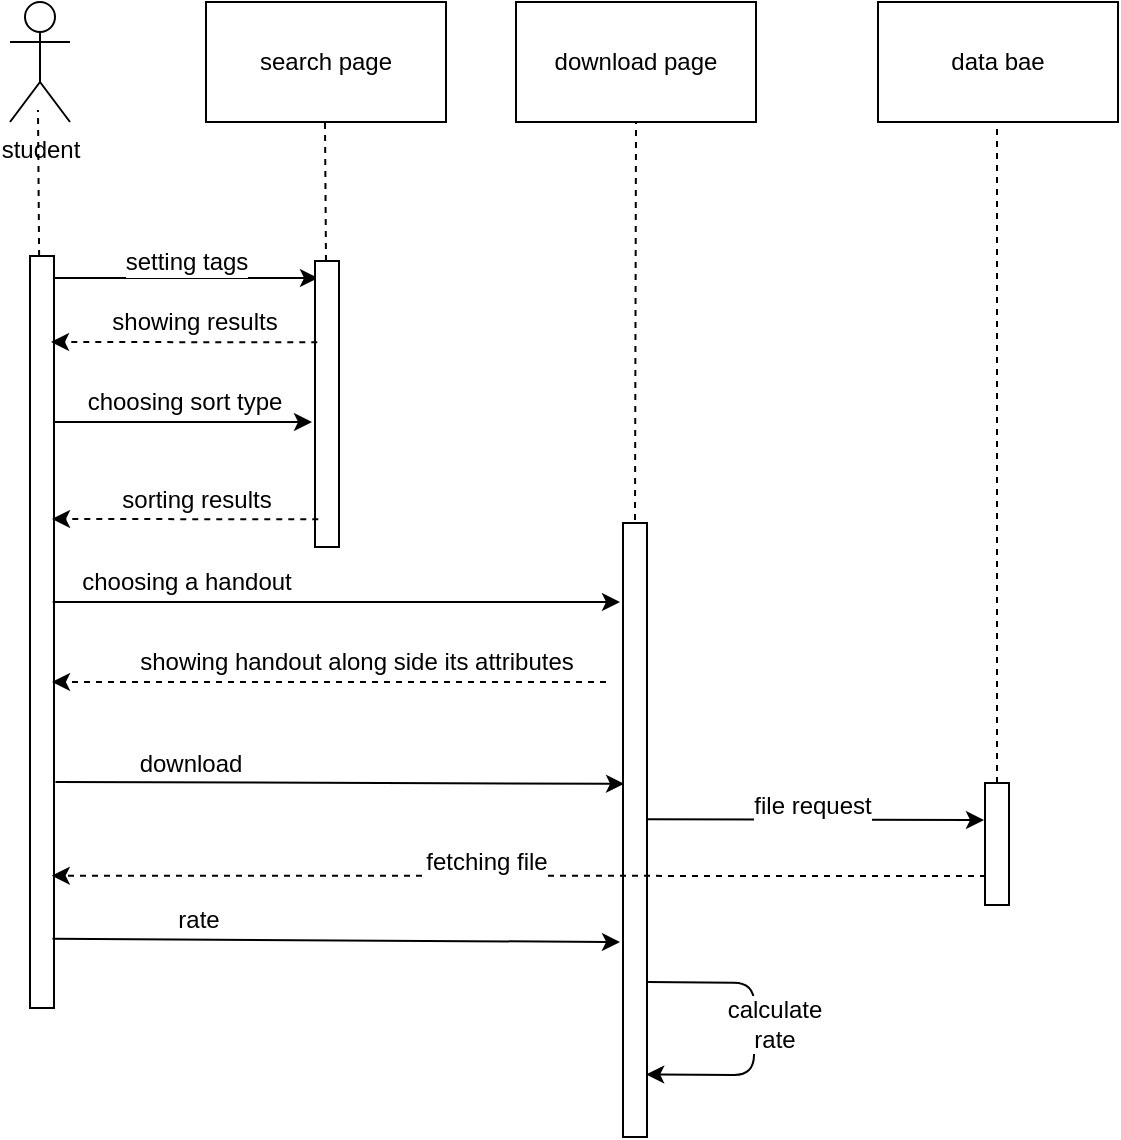 <mxfile version="10.6.7" type="github"><diagram id="zy51DOhoGg3p3s01eBVF" name="Page-1"><mxGraphModel dx="844" dy="452" grid="1" gridSize="10" guides="1" tooltips="1" connect="1" arrows="1" fold="1" page="1" pageScale="1" pageWidth="850" pageHeight="1100" math="0" shadow="0"><root><mxCell id="0"/><mxCell id="1" parent="0"/><mxCell id="BKPPFvAMnCyCxgTnn28m-1" value="search page" style="rounded=0;whiteSpace=wrap;html=1;" vertex="1" parent="1"><mxGeometry x="350" y="240" width="120" height="60" as="geometry"/></mxCell><mxCell id="BKPPFvAMnCyCxgTnn28m-2" value="student" style="shape=umlActor;verticalLabelPosition=bottom;labelBackgroundColor=#ffffff;verticalAlign=top;html=1;outlineConnect=0;" vertex="1" parent="1"><mxGeometry x="252" y="240" width="30" height="60" as="geometry"/></mxCell><mxCell id="BKPPFvAMnCyCxgTnn28m-3" value="" style="endArrow=none;dashed=1;html=1;" edge="1" parent="1" source="BKPPFvAMnCyCxgTnn28m-9"><mxGeometry width="50" height="50" relative="1" as="geometry"><mxPoint x="266" y="770" as="sourcePoint"/><mxPoint x="266" y="294" as="targetPoint"/></mxGeometry></mxCell><mxCell id="BKPPFvAMnCyCxgTnn28m-4" value="" style="endArrow=none;dashed=1;html=1;" edge="1" parent="1" source="BKPPFvAMnCyCxgTnn28m-11"><mxGeometry width="50" height="50" relative="1" as="geometry"><mxPoint x="410" y="770" as="sourcePoint"/><mxPoint x="409.5" y="300" as="targetPoint"/></mxGeometry></mxCell><mxCell id="BKPPFvAMnCyCxgTnn28m-5" value="data bae" style="rounded=0;whiteSpace=wrap;html=1;" vertex="1" parent="1"><mxGeometry x="686" y="240" width="120" height="60" as="geometry"/></mxCell><mxCell id="BKPPFvAMnCyCxgTnn28m-6" value="" style="endArrow=classic;html=1;" edge="1" parent="1"><mxGeometry width="50" height="50" relative="1" as="geometry"><mxPoint x="267" y="378.0" as="sourcePoint"/><mxPoint x="406" y="378.0" as="targetPoint"/></mxGeometry></mxCell><mxCell id="BKPPFvAMnCyCxgTnn28m-7" value="setting tags" style="text;html=1;resizable=0;points=[];align=center;verticalAlign=middle;labelBackgroundColor=#ffffff;" vertex="1" connectable="0" parent="BKPPFvAMnCyCxgTnn28m-6"><mxGeometry x="-0.118" y="5" relative="1" as="geometry"><mxPoint x="11.5" y="-3" as="offset"/></mxGeometry></mxCell><mxCell id="BKPPFvAMnCyCxgTnn28m-8" value="" style="endArrow=none;dashed=1;html=1;" edge="1" parent="1" source="BKPPFvAMnCyCxgTnn28m-30"><mxGeometry width="50" height="50" relative="1" as="geometry"><mxPoint x="746.0" y="784" as="sourcePoint"/><mxPoint x="745.5" y="300" as="targetPoint"/></mxGeometry></mxCell><mxCell id="BKPPFvAMnCyCxgTnn28m-9" value="" style="rounded=0;whiteSpace=wrap;html=1;rotation=-90;" vertex="1" parent="1"><mxGeometry x="80" y="549" width="376" height="12" as="geometry"/></mxCell><mxCell id="BKPPFvAMnCyCxgTnn28m-10" value="" style="rounded=0;whiteSpace=wrap;html=1;rotation=-90;" vertex="1" parent="1"><mxGeometry x="411" y="648" width="307" height="12" as="geometry"/></mxCell><mxCell id="BKPPFvAMnCyCxgTnn28m-11" value="" style="rounded=0;whiteSpace=wrap;html=1;rotation=-90;" vertex="1" parent="1"><mxGeometry x="339" y="435" width="143" height="12" as="geometry"/></mxCell><mxCell id="BKPPFvAMnCyCxgTnn28m-12" value="download page" style="rounded=0;whiteSpace=wrap;html=1;" vertex="1" parent="1"><mxGeometry x="505" y="240" width="120" height="60" as="geometry"/></mxCell><mxCell id="BKPPFvAMnCyCxgTnn28m-13" value="" style="endArrow=classic;html=1;" edge="1" parent="1"><mxGeometry width="50" height="50" relative="1" as="geometry"><mxPoint x="274" y="450" as="sourcePoint"/><mxPoint x="403" y="450" as="targetPoint"/></mxGeometry></mxCell><mxCell id="BKPPFvAMnCyCxgTnn28m-14" value="choosing sort type" style="text;html=1;resizable=0;points=[];align=center;verticalAlign=middle;labelBackgroundColor=#ffffff;" vertex="1" connectable="0" parent="BKPPFvAMnCyCxgTnn28m-13"><mxGeometry x="-0.118" y="5" relative="1" as="geometry"><mxPoint x="8" y="-5" as="offset"/></mxGeometry></mxCell><mxCell id="BKPPFvAMnCyCxgTnn28m-15" value="" style="endArrow=classic;html=1;exitX=0.832;exitY=-0.083;exitDx=0;exitDy=0;exitPerimeter=0;dashed=1;" edge="1" parent="1"><mxGeometry width="50" height="50" relative="1" as="geometry"><mxPoint x="406.143" y="498.643" as="sourcePoint"/><mxPoint x="273" y="498.5" as="targetPoint"/></mxGeometry></mxCell><mxCell id="BKPPFvAMnCyCxgTnn28m-16" value="sorting results" style="text;html=1;resizable=0;points=[];align=center;verticalAlign=middle;labelBackgroundColor=#ffffff;" vertex="1" connectable="0" parent="BKPPFvAMnCyCxgTnn28m-15"><mxGeometry x="-0.118" y="5" relative="1" as="geometry"><mxPoint x="-3" y="-15" as="offset"/></mxGeometry></mxCell><mxCell id="BKPPFvAMnCyCxgTnn28m-17" value="" style="endArrow=classic;html=1;exitX=0.832;exitY=-0.083;exitDx=0;exitDy=0;exitPerimeter=0;dashed=1;" edge="1" parent="1"><mxGeometry width="50" height="50" relative="1" as="geometry"><mxPoint x="405.643" y="410.143" as="sourcePoint"/><mxPoint x="272.5" y="410" as="targetPoint"/></mxGeometry></mxCell><mxCell id="BKPPFvAMnCyCxgTnn28m-18" value="showing results" style="text;html=1;resizable=0;points=[];align=center;verticalAlign=middle;labelBackgroundColor=#ffffff;" vertex="1" connectable="0" parent="BKPPFvAMnCyCxgTnn28m-17"><mxGeometry x="-0.118" y="5" relative="1" as="geometry"><mxPoint x="-3" y="-15" as="offset"/></mxGeometry></mxCell><mxCell id="BKPPFvAMnCyCxgTnn28m-19" value="" style="endArrow=classic;html=1;exitX=0.7;exitY=1.003;exitDx=0;exitDy=0;exitPerimeter=0;" edge="1" parent="1"><mxGeometry width="50" height="50" relative="1" as="geometry"><mxPoint x="273.362" y="539.948" as="sourcePoint"/><mxPoint x="557" y="540" as="targetPoint"/></mxGeometry></mxCell><mxCell id="BKPPFvAMnCyCxgTnn28m-20" value="choosing a handout" style="text;html=1;resizable=0;points=[];align=center;verticalAlign=middle;labelBackgroundColor=#ffffff;" vertex="1" connectable="0" parent="BKPPFvAMnCyCxgTnn28m-19"><mxGeometry x="-0.118" y="5" relative="1" as="geometry"><mxPoint x="-59" y="-5" as="offset"/></mxGeometry></mxCell><mxCell id="BKPPFvAMnCyCxgTnn28m-21" value="" style="endArrow=none;dashed=1;html=1;entryX=0.5;entryY=1;entryDx=0;entryDy=0;" edge="1" parent="1" target="BKPPFvAMnCyCxgTnn28m-12"><mxGeometry width="50" height="50" relative="1" as="geometry"><mxPoint x="564.5" y="499" as="sourcePoint"/><mxPoint x="564.5" y="333" as="targetPoint"/></mxGeometry></mxCell><mxCell id="BKPPFvAMnCyCxgTnn28m-22" value="" style="endArrow=classic;html=1;dashed=1;" edge="1" parent="1"><mxGeometry width="50" height="50" relative="1" as="geometry"><mxPoint x="550" y="580" as="sourcePoint"/><mxPoint x="273" y="580" as="targetPoint"/></mxGeometry></mxCell><mxCell id="BKPPFvAMnCyCxgTnn28m-23" value="showing handout along side its attributes" style="text;html=1;resizable=0;points=[];align=center;verticalAlign=middle;labelBackgroundColor=#ffffff;" vertex="1" connectable="0" parent="BKPPFvAMnCyCxgTnn28m-22"><mxGeometry x="-0.118" y="5" relative="1" as="geometry"><mxPoint x="-3" y="-15" as="offset"/></mxGeometry></mxCell><mxCell id="BKPPFvAMnCyCxgTnn28m-24" value="" style="endArrow=classic;html=1;entryX=0.48;entryY=-0.093;entryDx=0;entryDy=0;entryPerimeter=0;exitX=0.353;exitY=0.952;exitDx=0;exitDy=0;exitPerimeter=0;" edge="1" parent="1"><mxGeometry width="50" height="50" relative="1" as="geometry"><mxPoint x="274.738" y="629.976" as="sourcePoint"/><mxPoint x="559.024" y="630.929" as="targetPoint"/></mxGeometry></mxCell><mxCell id="BKPPFvAMnCyCxgTnn28m-25" value="download" style="text;html=1;resizable=0;points=[];align=center;verticalAlign=middle;labelBackgroundColor=#ffffff;" vertex="1" connectable="0" parent="BKPPFvAMnCyCxgTnn28m-24"><mxGeometry x="-0.118" y="5" relative="1" as="geometry"><mxPoint x="-59" y="-5" as="offset"/></mxGeometry></mxCell><mxCell id="BKPPFvAMnCyCxgTnn28m-26" value="" style="endArrow=classic;html=1;exitX=0.512;exitY=1.069;exitDx=0;exitDy=0;exitPerimeter=0;" edge="1" parent="1"><mxGeometry width="50" height="50" relative="1" as="geometry"><mxPoint x="570.2" y="648.6" as="sourcePoint"/><mxPoint x="739" y="649" as="targetPoint"/><Array as="points"/></mxGeometry></mxCell><mxCell id="BKPPFvAMnCyCxgTnn28m-27" value="file request" style="text;html=1;resizable=0;points=[];align=center;verticalAlign=middle;labelBackgroundColor=#ffffff;" vertex="1" connectable="0" parent="BKPPFvAMnCyCxgTnn28m-26"><mxGeometry x="-0.118" y="5" relative="1" as="geometry"><mxPoint x="8" y="-2.5" as="offset"/></mxGeometry></mxCell><mxCell id="BKPPFvAMnCyCxgTnn28m-28" value="" style="endArrow=classic;html=1;entryX=0.176;entryY=0.907;entryDx=0;entryDy=0;entryPerimeter=0;dashed=1;" edge="1" parent="1" target="BKPPFvAMnCyCxgTnn28m-9"><mxGeometry width="50" height="50" relative="1" as="geometry"><mxPoint x="740" y="677" as="sourcePoint"/><mxPoint x="440" y="730" as="targetPoint"/></mxGeometry></mxCell><mxCell id="BKPPFvAMnCyCxgTnn28m-29" value="fetching file " style="text;html=1;resizable=0;points=[];align=center;verticalAlign=middle;labelBackgroundColor=#ffffff;" vertex="1" connectable="0" parent="BKPPFvAMnCyCxgTnn28m-28"><mxGeometry x="-0.118" y="5" relative="1" as="geometry"><mxPoint x="-44" y="-12" as="offset"/></mxGeometry></mxCell><mxCell id="BKPPFvAMnCyCxgTnn28m-30" value="" style="rounded=0;whiteSpace=wrap;html=1;rotation=-90;" vertex="1" parent="1"><mxGeometry x="715" y="655" width="61" height="12" as="geometry"/></mxCell><mxCell id="BKPPFvAMnCyCxgTnn28m-31" value="" style="endArrow=classic;html=1;exitX=0.092;exitY=0.937;exitDx=0;exitDy=0;exitPerimeter=0;" edge="1" parent="1" source="BKPPFvAMnCyCxgTnn28m-9"><mxGeometry width="50" height="50" relative="1" as="geometry"><mxPoint x="281" y="720" as="sourcePoint"/><mxPoint x="557" y="710" as="targetPoint"/></mxGeometry></mxCell><mxCell id="BKPPFvAMnCyCxgTnn28m-32" value="rate" style="text;html=1;resizable=0;points=[];align=center;verticalAlign=middle;labelBackgroundColor=#ffffff;" vertex="1" connectable="0" parent="BKPPFvAMnCyCxgTnn28m-31"><mxGeometry x="-0.118" y="5" relative="1" as="geometry"><mxPoint x="-53" y="-5" as="offset"/></mxGeometry></mxCell><mxCell id="BKPPFvAMnCyCxgTnn28m-33" value="" style="endArrow=classic;html=1;entryX=0.044;entryY=0.958;entryDx=0;entryDy=0;entryPerimeter=0;exitX=0.153;exitY=1.03;exitDx=0;exitDy=0;exitPerimeter=0;" edge="1" parent="1"><mxGeometry width="50" height="50" relative="1" as="geometry"><mxPoint x="571.048" y="730.024" as="sourcePoint"/><mxPoint x="570.095" y="776.214" as="targetPoint"/><Array as="points"><mxPoint x="624" y="730.5"/><mxPoint x="624" y="776.5"/></Array></mxGeometry></mxCell><mxCell id="BKPPFvAMnCyCxgTnn28m-34" value="calculate &lt;br&gt;rate" style="text;html=1;resizable=0;points=[];align=center;verticalAlign=middle;labelBackgroundColor=#ffffff;" vertex="1" connectable="0" parent="BKPPFvAMnCyCxgTnn28m-33"><mxGeometry x="-0.118" y="5" relative="1" as="geometry"><mxPoint x="5" y="5.5" as="offset"/></mxGeometry></mxCell></root></mxGraphModel></diagram></mxfile>